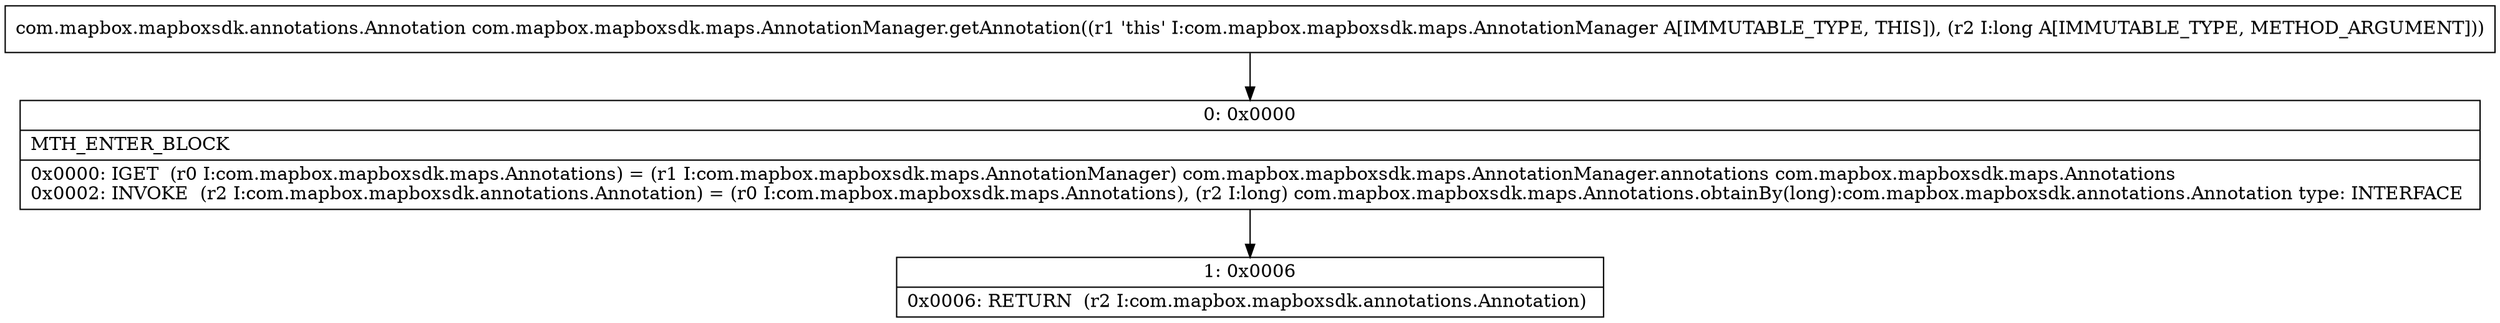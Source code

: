 digraph "CFG forcom.mapbox.mapboxsdk.maps.AnnotationManager.getAnnotation(J)Lcom\/mapbox\/mapboxsdk\/annotations\/Annotation;" {
Node_0 [shape=record,label="{0\:\ 0x0000|MTH_ENTER_BLOCK\l|0x0000: IGET  (r0 I:com.mapbox.mapboxsdk.maps.Annotations) = (r1 I:com.mapbox.mapboxsdk.maps.AnnotationManager) com.mapbox.mapboxsdk.maps.AnnotationManager.annotations com.mapbox.mapboxsdk.maps.Annotations \l0x0002: INVOKE  (r2 I:com.mapbox.mapboxsdk.annotations.Annotation) = (r0 I:com.mapbox.mapboxsdk.maps.Annotations), (r2 I:long) com.mapbox.mapboxsdk.maps.Annotations.obtainBy(long):com.mapbox.mapboxsdk.annotations.Annotation type: INTERFACE \l}"];
Node_1 [shape=record,label="{1\:\ 0x0006|0x0006: RETURN  (r2 I:com.mapbox.mapboxsdk.annotations.Annotation) \l}"];
MethodNode[shape=record,label="{com.mapbox.mapboxsdk.annotations.Annotation com.mapbox.mapboxsdk.maps.AnnotationManager.getAnnotation((r1 'this' I:com.mapbox.mapboxsdk.maps.AnnotationManager A[IMMUTABLE_TYPE, THIS]), (r2 I:long A[IMMUTABLE_TYPE, METHOD_ARGUMENT])) }"];
MethodNode -> Node_0;
Node_0 -> Node_1;
}

